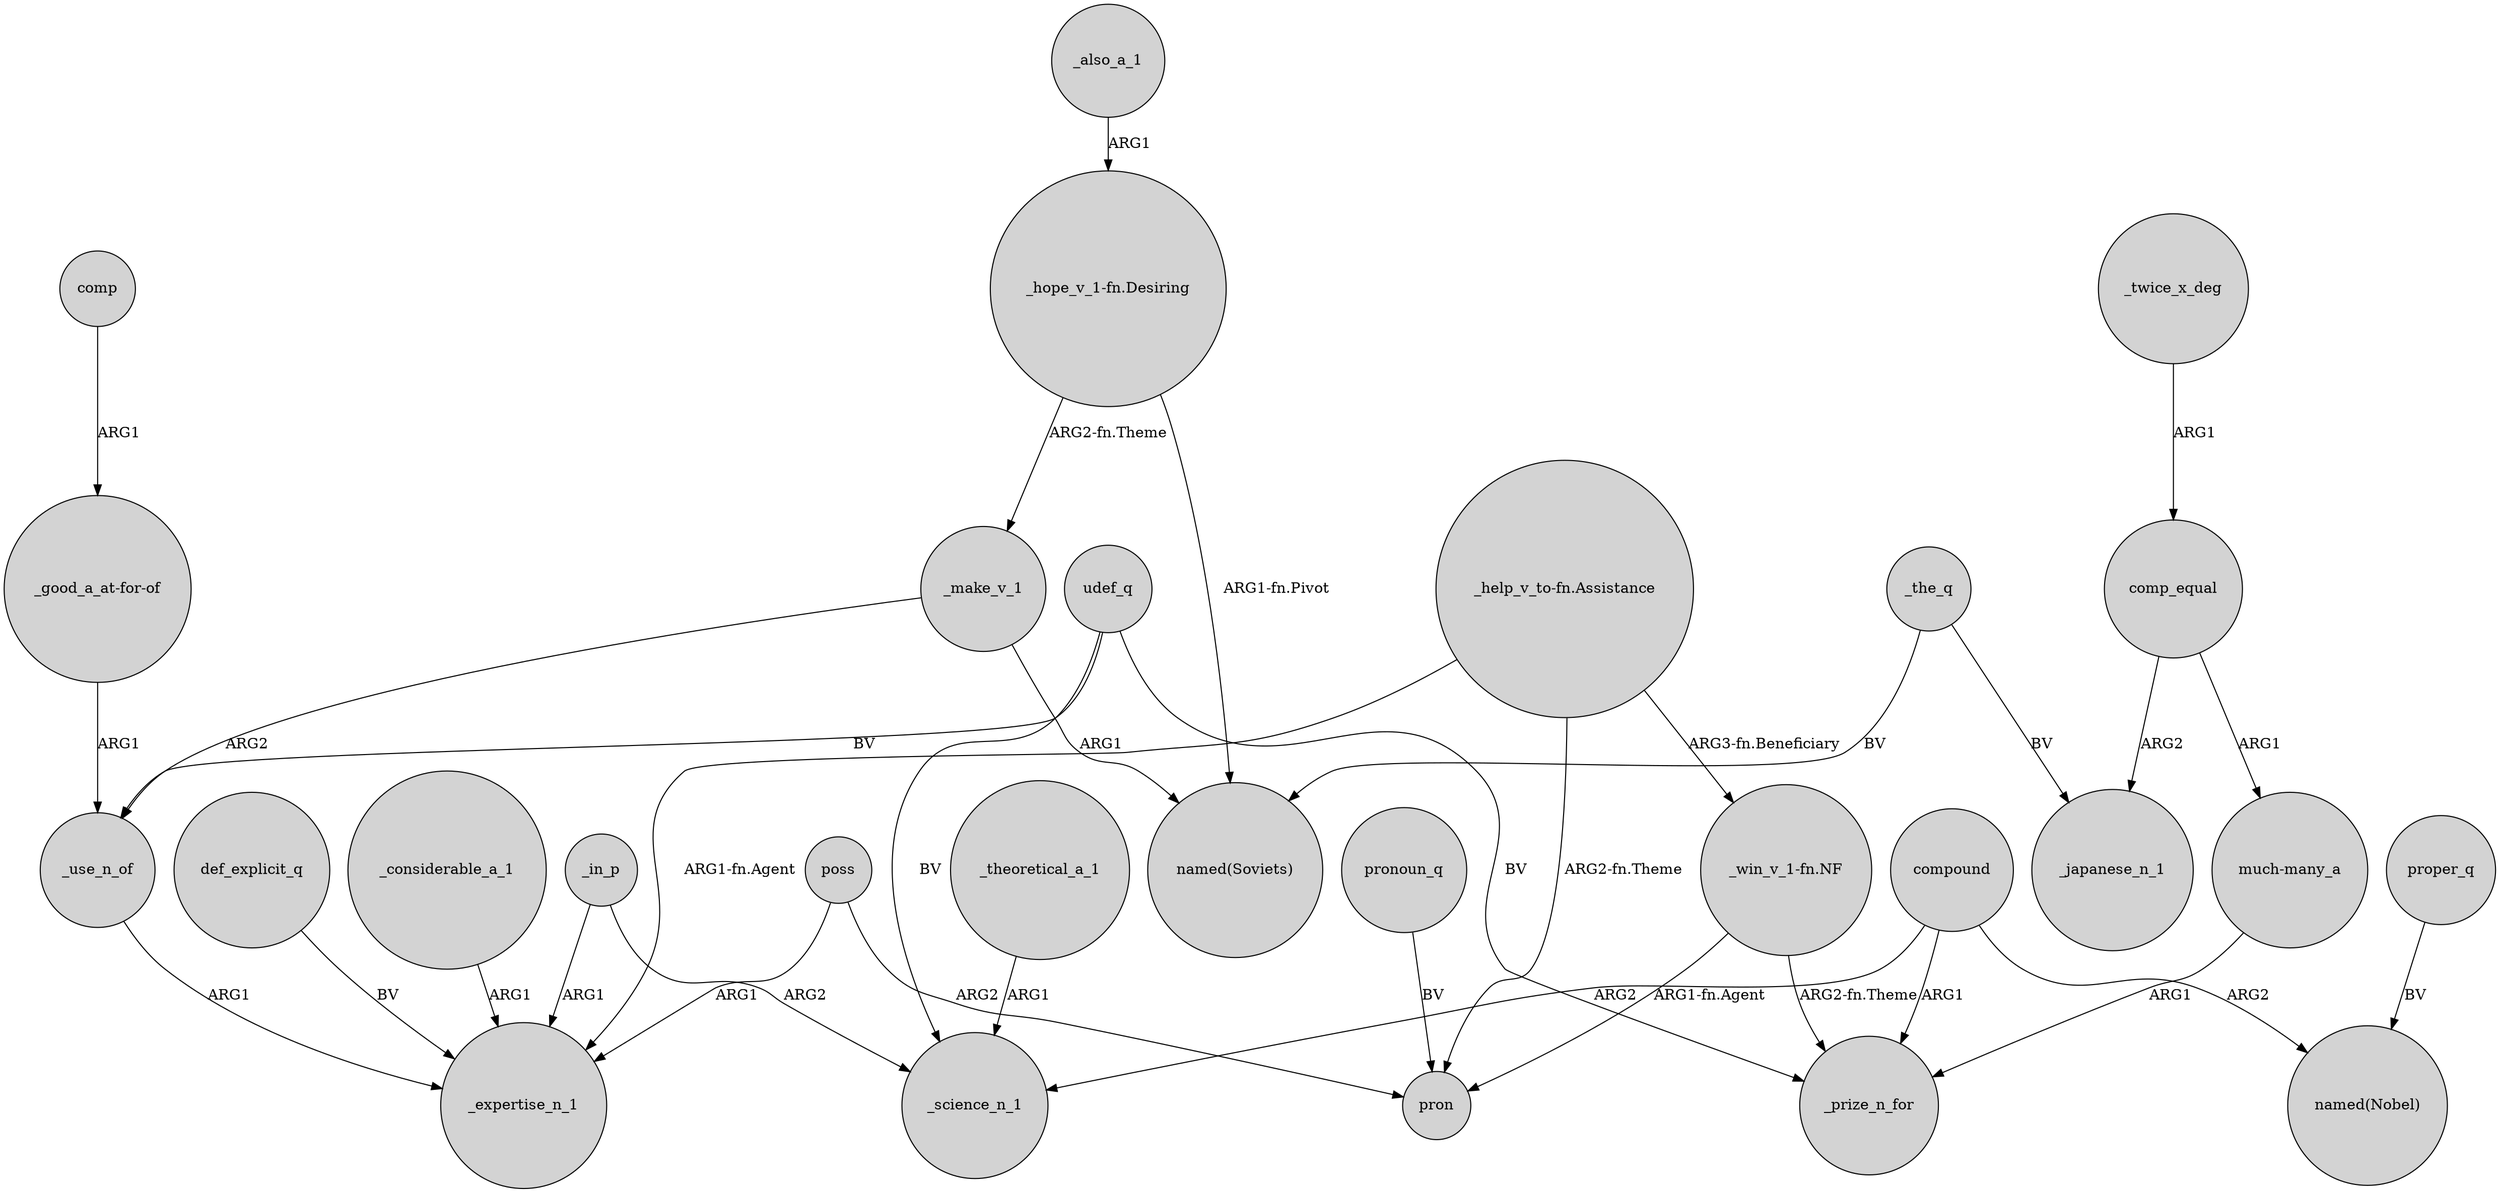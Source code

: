 digraph {
	node [shape=circle style=filled]
	poss -> _expertise_n_1 [label=ARG1]
	poss -> pron [label=ARG2]
	"_win_v_1-fn.NF" -> _prize_n_for [label="ARG2-fn.Theme"]
	_in_p -> _expertise_n_1 [label=ARG1]
	comp -> "_good_a_at-for-of" [label=ARG1]
	udef_q -> _use_n_of [label=BV]
	_also_a_1 -> "_hope_v_1-fn.Desiring" [label=ARG1]
	proper_q -> "named(Nobel)" [label=BV]
	"_good_a_at-for-of" -> _use_n_of [label=ARG1]
	_make_v_1 -> _use_n_of [label=ARG2]
	comp_equal -> "much-many_a" [label=ARG1]
	_use_n_of -> _expertise_n_1 [label=ARG1]
	def_explicit_q -> _expertise_n_1 [label=BV]
	udef_q -> _science_n_1 [label=BV]
	"_hope_v_1-fn.Desiring" -> _make_v_1 [label="ARG2-fn.Theme"]
	"_help_v_to-fn.Assistance" -> pron [label="ARG2-fn.Theme"]
	_the_q -> "named(Soviets)" [label=BV]
	pronoun_q -> pron [label=BV]
	_the_q -> _japanese_n_1 [label=BV]
	_make_v_1 -> "named(Soviets)" [label=ARG1]
	_considerable_a_1 -> _expertise_n_1 [label=ARG1]
	"much-many_a" -> _prize_n_for [label=ARG1]
	_twice_x_deg -> comp_equal [label=ARG1]
	compound -> _prize_n_for [label=ARG1]
	"_hope_v_1-fn.Desiring" -> "named(Soviets)" [label="ARG1-fn.Pivot"]
	_theoretical_a_1 -> _science_n_1 [label=ARG1]
	compound -> _science_n_1 [label=ARG2]
	_in_p -> _science_n_1 [label=ARG2]
	"_win_v_1-fn.NF" -> pron [label="ARG1-fn.Agent"]
	compound -> "named(Nobel)" [label=ARG2]
	"_help_v_to-fn.Assistance" -> _expertise_n_1 [label="ARG1-fn.Agent"]
	comp_equal -> _japanese_n_1 [label=ARG2]
	udef_q -> _prize_n_for [label=BV]
	"_help_v_to-fn.Assistance" -> "_win_v_1-fn.NF" [label="ARG3-fn.Beneficiary"]
}
